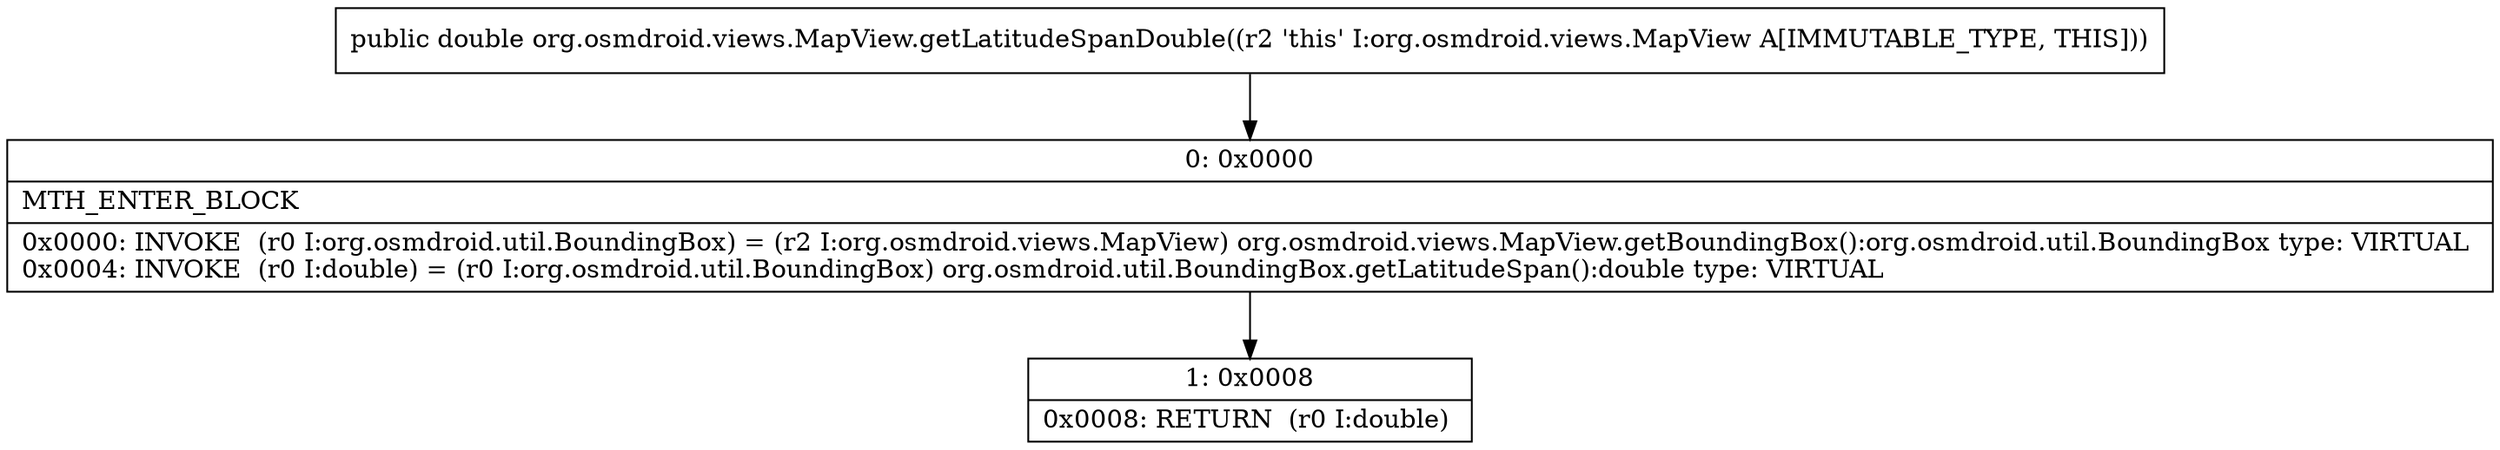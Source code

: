 digraph "CFG fororg.osmdroid.views.MapView.getLatitudeSpanDouble()D" {
Node_0 [shape=record,label="{0\:\ 0x0000|MTH_ENTER_BLOCK\l|0x0000: INVOKE  (r0 I:org.osmdroid.util.BoundingBox) = (r2 I:org.osmdroid.views.MapView) org.osmdroid.views.MapView.getBoundingBox():org.osmdroid.util.BoundingBox type: VIRTUAL \l0x0004: INVOKE  (r0 I:double) = (r0 I:org.osmdroid.util.BoundingBox) org.osmdroid.util.BoundingBox.getLatitudeSpan():double type: VIRTUAL \l}"];
Node_1 [shape=record,label="{1\:\ 0x0008|0x0008: RETURN  (r0 I:double) \l}"];
MethodNode[shape=record,label="{public double org.osmdroid.views.MapView.getLatitudeSpanDouble((r2 'this' I:org.osmdroid.views.MapView A[IMMUTABLE_TYPE, THIS])) }"];
MethodNode -> Node_0;
Node_0 -> Node_1;
}

